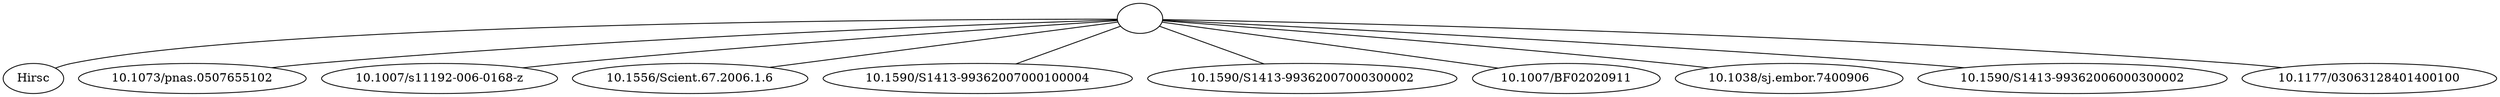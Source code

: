 strict graph mind_map133 {
	"" -- Hirsc
	"" -- "10.1073/pnas.0507655102"
	"" -- "10.1007/s11192-006-0168-z"
	"" -- "10.1556/Scient.67.2006.1.6"
	"" -- "10.1590/S1413-99362007000100004"
	"" -- "10.1590/S1413-99362007000300002"
	"" -- "10.1007/BF02020911"
	"" -- "10.1038/sj.embor.7400906"
	"" -- "10.1590/S1413-99362006000300002"
	"" -- "10.1177/03063128401400100"
}

